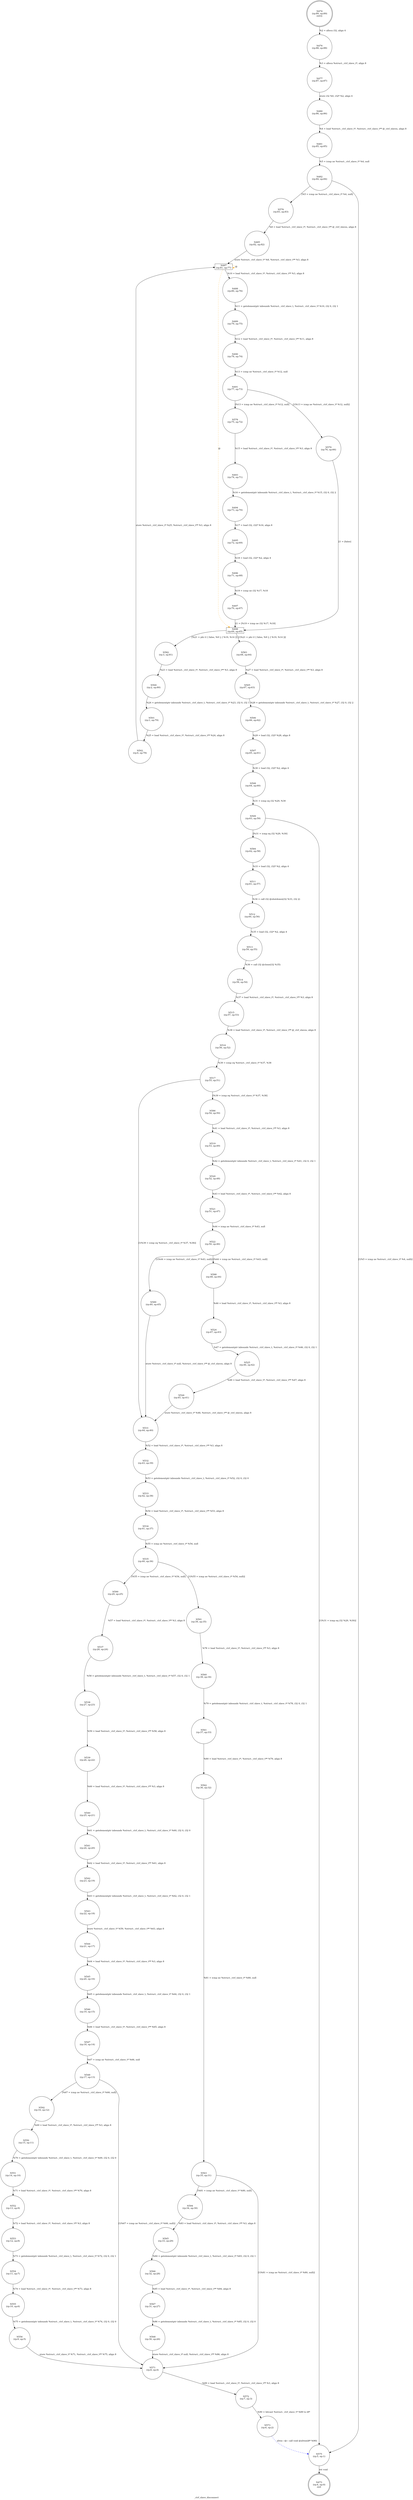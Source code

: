 digraph _ctrl_slave_disconnect {
label="_ctrl_slave_disconnect"
473 [label="N473\n(rp:4, ep:0)\nexit", shape="doublecircle"]
474 [label="N474\n(rp:89, ep:89)\nentry", shape="doublecircle"]
474 -> 476 [label="%2 = alloca i32, align 4"]
476 [label="N476\n(rp:88, ep:88)", shape="circle"]
476 -> 477 [label="%3 = alloca %struct._ctrl_slave_t*, align 8"]
477 [label="N477\n(rp:87, ep:87)", shape="circle"]
477 -> 480 [label="store i32 %0, i32* %2, align 4"]
480 [label="N480\n(rp:86, ep:86)", shape="circle"]
480 -> 481 [label="%4 = load %struct._ctrl_slave_t*, %struct._ctrl_slave_t** @_ctrl_slaves, align 8"]
481 [label="N481\n(rp:85, ep:85)", shape="circle"]
481 -> 482 [label="%5 = icmp ne %struct._ctrl_slave_t* %4, null"]
482 [label="N482\n(rp:84, ep:84)", shape="circle"]
482 -> 576 [label="[%5 = icmp ne %struct._ctrl_slave_t* %4, null]"]
482 -> 575 [label="[!(%5 = icmp ne %struct._ctrl_slave_t* %4, null)]"]
485 [label="N485\n(rp:82, ep:82)", shape="circle"]
485 -> 487 [label="store %struct._ctrl_slave_t* %8, %struct._ctrl_slave_t** %3, align 8"]
487 [label="N487\n(rp:81, ep:77)", shape="box"]
487 -> 488 [label="%10 = load %struct._ctrl_slave_t*, %struct._ctrl_slave_t** %3, align 8"]
487 -> 487 [label="@", style="dashed", color="orange"]
487 -> 498 [label="@", style="dashed", color="orange"]
488 [label="N488\n(rp:80, ep:76)", shape="circle"]
488 -> 489 [label="%11 = getelementptr inbounds %struct._ctrl_slave_t, %struct._ctrl_slave_t* %10, i32 0, i32 1"]
489 [label="N489\n(rp:79, ep:75)", shape="circle"]
489 -> 490 [label="%12 = load %struct._ctrl_slave_t*, %struct._ctrl_slave_t** %11, align 8"]
490 [label="N490\n(rp:78, ep:74)", shape="circle"]
490 -> 491 [label="%13 = icmp ne %struct._ctrl_slave_t* %12, null"]
491 [label="N491\n(rp:77, ep:73)", shape="circle"]
491 -> 578 [label="[%13 = icmp ne %struct._ctrl_slave_t* %12, null]"]
491 -> 579 [label="[!(%13 = icmp ne %struct._ctrl_slave_t* %12, null)]"]
493 [label="N493\n(rp:74, ep:71)", shape="circle"]
493 -> 494 [label="%16 = getelementptr inbounds %struct._ctrl_slave_t, %struct._ctrl_slave_t* %15, i32 0, i32 2"]
494 [label="N494\n(rp:73, ep:70)", shape="circle"]
494 -> 495 [label="%17 = load i32, i32* %16, align 8"]
495 [label="N495\n(rp:72, ep:69)", shape="circle"]
495 -> 496 [label="%18 = load i32, i32* %2, align 4"]
496 [label="N496\n(rp:71, ep:68)", shape="circle"]
496 -> 497 [label="%19 = icmp ne i32 %17, %18"]
497 [label="N497\n(rp:70, ep:67)", shape="circle"]
497 -> 498 [label="21 = [%19 = icmp ne i32 %17, %18]"]
498 [label="N498\n(rp:69, ep:65)", shape="box"]
498 -> 582 [label="[%21 = phi i1 [ false, %9 ], [ %19, %14 ]]"]
498 -> 583 [label="[!(%21 = phi i1 [ false, %9 ], [ %19, %14 ])]"]
500 [label="N500\n(rp:2, ep:80)", shape="circle"]
500 -> 501 [label="%24 = getelementptr inbounds %struct._ctrl_slave_t, %struct._ctrl_slave_t* %23, i32 0, i32 1"]
501 [label="N501\n(rp:1, ep:79)", shape="circle"]
501 -> 502 [label="%25 = load %struct._ctrl_slave_t*, %struct._ctrl_slave_t** %24, align 8"]
502 [label="N502\n(rp:0, ep:78)", shape="circle"]
502 -> 487 [label="store %struct._ctrl_slave_t* %25, %struct._ctrl_slave_t** %3, align 8"]
505 [label="N505\n(rp:67, ep:63)", shape="circle"]
505 -> 506 [label="%28 = getelementptr inbounds %struct._ctrl_slave_t, %struct._ctrl_slave_t* %27, i32 0, i32 2"]
506 [label="N506\n(rp:66, ep:62)", shape="circle"]
506 -> 507 [label="%29 = load i32, i32* %28, align 8"]
507 [label="N507\n(rp:65, ep:61)", shape="circle"]
507 -> 508 [label="%30 = load i32, i32* %2, align 4"]
508 [label="N508\n(rp:64, ep:60)", shape="circle"]
508 -> 509 [label="%31 = icmp eq i32 %29, %30"]
509 [label="N509\n(rp:63, ep:59)", shape="circle"]
509 -> 584 [label="[%31 = icmp eq i32 %29, %30]"]
509 -> 575 [label="[!(%31 = icmp eq i32 %29, %30)]"]
511 [label="N511\n(rp:61, ep:57)", shape="circle"]
511 -> 512 [label="%34 = call i32 @shutdown(i32 %33, i32 2)"]
512 [label="N512\n(rp:60, ep:56)", shape="circle"]
512 -> 513 [label="%35 = load i32, i32* %2, align 4"]
513 [label="N513\n(rp:59, ep:55)", shape="circle"]
513 -> 514 [label="%36 = call i32 @close(i32 %35)"]
514 [label="N514\n(rp:58, ep:54)", shape="circle"]
514 -> 515 [label="%37 = load %struct._ctrl_slave_t*, %struct._ctrl_slave_t** %3, align 8"]
515 [label="N515\n(rp:57, ep:53)", shape="circle"]
515 -> 516 [label="%38 = load %struct._ctrl_slave_t*, %struct._ctrl_slave_t** @_ctrl_slaves, align 8"]
516 [label="N516\n(rp:56, ep:52)", shape="circle"]
516 -> 517 [label="%39 = icmp eq %struct._ctrl_slave_t* %37, %38"]
517 [label="N517\n(rp:55, ep:51)", shape="circle"]
517 -> 586 [label="[%39 = icmp eq %struct._ctrl_slave_t* %37, %38]"]
517 -> 531 [label="[!(%39 = icmp eq %struct._ctrl_slave_t* %37, %38)]"]
519 [label="N519\n(rp:53, ep:49)", shape="circle"]
519 -> 520 [label="%42 = getelementptr inbounds %struct._ctrl_slave_t, %struct._ctrl_slave_t* %41, i32 0, i32 1"]
520 [label="N520\n(rp:52, ep:48)", shape="circle"]
520 -> 521 [label="%43 = load %struct._ctrl_slave_t*, %struct._ctrl_slave_t** %42, align 8"]
521 [label="N521\n(rp:51, ep:47)", shape="circle"]
521 -> 522 [label="%44 = icmp ne %struct._ctrl_slave_t* %43, null"]
522 [label="N522\n(rp:50, ep:46)", shape="circle"]
522 -> 588 [label="[%44 = icmp ne %struct._ctrl_slave_t* %43, null]"]
522 -> 589 [label="[!(%44 = icmp ne %struct._ctrl_slave_t* %43, null)]"]
524 [label="N524\n(rp:47, ep:43)", shape="circle"]
524 -> 525 [label="%47 = getelementptr inbounds %struct._ctrl_slave_t, %struct._ctrl_slave_t* %46, i32 0, i32 1"]
525 [label="N525\n(rp:46, ep:42)", shape="circle"]
525 -> 526 [label="%48 = load %struct._ctrl_slave_t*, %struct._ctrl_slave_t** %47, align 8"]
526 [label="N526\n(rp:45, ep:41)", shape="circle"]
526 -> 531 [label="store %struct._ctrl_slave_t* %48, %struct._ctrl_slave_t** @_ctrl_slaves, align 8"]
531 [label="N531\n(rp:44, ep:40)", shape="circle"]
531 -> 532 [label="%52 = load %struct._ctrl_slave_t*, %struct._ctrl_slave_t** %3, align 8"]
532 [label="N532\n(rp:43, ep:39)", shape="circle"]
532 -> 533 [label="%53 = getelementptr inbounds %struct._ctrl_slave_t, %struct._ctrl_slave_t* %52, i32 0, i32 0"]
533 [label="N533\n(rp:42, ep:38)", shape="circle"]
533 -> 534 [label="%54 = load %struct._ctrl_slave_t*, %struct._ctrl_slave_t** %53, align 8"]
534 [label="N534\n(rp:41, ep:37)", shape="circle"]
534 -> 535 [label="%55 = icmp ne %struct._ctrl_slave_t* %54, null"]
535 [label="N535\n(rp:40, ep:36)", shape="circle"]
535 -> 590 [label="[%55 = icmp ne %struct._ctrl_slave_t* %54, null]"]
535 -> 591 [label="[!(%55 = icmp ne %struct._ctrl_slave_t* %54, null)]"]
537 [label="N537\n(rp:28, ep:24)", shape="circle"]
537 -> 538 [label="%58 = getelementptr inbounds %struct._ctrl_slave_t, %struct._ctrl_slave_t* %57, i32 0, i32 1"]
538 [label="N538\n(rp:27, ep:23)", shape="circle"]
538 -> 539 [label="%59 = load %struct._ctrl_slave_t*, %struct._ctrl_slave_t** %58, align 8"]
539 [label="N539\n(rp:26, ep:22)", shape="circle"]
539 -> 540 [label="%60 = load %struct._ctrl_slave_t*, %struct._ctrl_slave_t** %3, align 8"]
540 [label="N540\n(rp:25, ep:21)", shape="circle"]
540 -> 541 [label="%61 = getelementptr inbounds %struct._ctrl_slave_t, %struct._ctrl_slave_t* %60, i32 0, i32 0"]
541 [label="N541\n(rp:24, ep:20)", shape="circle"]
541 -> 542 [label="%62 = load %struct._ctrl_slave_t*, %struct._ctrl_slave_t** %61, align 8"]
542 [label="N542\n(rp:23, ep:19)", shape="circle"]
542 -> 543 [label="%63 = getelementptr inbounds %struct._ctrl_slave_t, %struct._ctrl_slave_t* %62, i32 0, i32 1"]
543 [label="N543\n(rp:22, ep:18)", shape="circle"]
543 -> 544 [label="store %struct._ctrl_slave_t* %59, %struct._ctrl_slave_t** %63, align 8"]
544 [label="N544\n(rp:21, ep:17)", shape="circle"]
544 -> 545 [label="%64 = load %struct._ctrl_slave_t*, %struct._ctrl_slave_t** %3, align 8"]
545 [label="N545\n(rp:20, ep:16)", shape="circle"]
545 -> 546 [label="%65 = getelementptr inbounds %struct._ctrl_slave_t, %struct._ctrl_slave_t* %64, i32 0, i32 1"]
546 [label="N546\n(rp:19, ep:15)", shape="circle"]
546 -> 547 [label="%66 = load %struct._ctrl_slave_t*, %struct._ctrl_slave_t** %65, align 8"]
547 [label="N547\n(rp:18, ep:14)", shape="circle"]
547 -> 548 [label="%67 = icmp ne %struct._ctrl_slave_t* %66, null"]
548 [label="N548\n(rp:17, ep:13)", shape="circle"]
548 -> 592 [label="[%67 = icmp ne %struct._ctrl_slave_t* %66, null]"]
548 -> 571 [label="[!(%67 = icmp ne %struct._ctrl_slave_t* %66, null)]"]
550 [label="N550\n(rp:15, ep:11)", shape="circle"]
550 -> 551 [label="%70 = getelementptr inbounds %struct._ctrl_slave_t, %struct._ctrl_slave_t* %69, i32 0, i32 0"]
551 [label="N551\n(rp:14, ep:10)", shape="circle"]
551 -> 552 [label="%71 = load %struct._ctrl_slave_t*, %struct._ctrl_slave_t** %70, align 8"]
552 [label="N552\n(rp:13, ep:9)", shape="circle"]
552 -> 553 [label="%72 = load %struct._ctrl_slave_t*, %struct._ctrl_slave_t** %3, align 8"]
553 [label="N553\n(rp:12, ep:8)", shape="circle"]
553 -> 554 [label="%73 = getelementptr inbounds %struct._ctrl_slave_t, %struct._ctrl_slave_t* %72, i32 0, i32 1"]
554 [label="N554\n(rp:11, ep:7)", shape="circle"]
554 -> 555 [label="%74 = load %struct._ctrl_slave_t*, %struct._ctrl_slave_t** %73, align 8"]
555 [label="N555\n(rp:10, ep:6)", shape="circle"]
555 -> 556 [label="%75 = getelementptr inbounds %struct._ctrl_slave_t, %struct._ctrl_slave_t* %74, i32 0, i32 0"]
556 [label="N556\n(rp:9, ep:5)", shape="circle"]
556 -> 571 [label="store %struct._ctrl_slave_t* %71, %struct._ctrl_slave_t** %75, align 8"]
560 [label="N560\n(rp:38, ep:34)", shape="circle"]
560 -> 561 [label="%79 = getelementptr inbounds %struct._ctrl_slave_t, %struct._ctrl_slave_t* %78, i32 0, i32 1"]
561 [label="N561\n(rp:37, ep:33)", shape="circle"]
561 -> 562 [label="%80 = load %struct._ctrl_slave_t*, %struct._ctrl_slave_t** %79, align 8"]
562 [label="N562\n(rp:36, ep:32)", shape="circle"]
562 -> 563 [label="%81 = icmp ne %struct._ctrl_slave_t* %80, null"]
563 [label="N563\n(rp:35, ep:31)", shape="circle"]
563 -> 594 [label="[%81 = icmp ne %struct._ctrl_slave_t* %80, null]"]
563 -> 571 [label="[!(%81 = icmp ne %struct._ctrl_slave_t* %80, null)]"]
565 [label="N565\n(rp:33, ep:29)", shape="circle"]
565 -> 566 [label="%84 = getelementptr inbounds %struct._ctrl_slave_t, %struct._ctrl_slave_t* %83, i32 0, i32 1"]
566 [label="N566\n(rp:32, ep:28)", shape="circle"]
566 -> 567 [label="%85 = load %struct._ctrl_slave_t*, %struct._ctrl_slave_t** %84, align 8"]
567 [label="N567\n(rp:31, ep:27)", shape="circle"]
567 -> 568 [label="%86 = getelementptr inbounds %struct._ctrl_slave_t, %struct._ctrl_slave_t* %85, i32 0, i32 0"]
568 [label="N568\n(rp:30, ep:26)", shape="circle"]
568 -> 571 [label="store %struct._ctrl_slave_t* null, %struct._ctrl_slave_t** %86, align 8"]
571 [label="N571\n(rp:8, ep:4)", shape="circle"]
571 -> 572 [label="%89 = load %struct._ctrl_slave_t*, %struct._ctrl_slave_t** %3, align 8"]
572 [label="N572\n(rp:7, ep:3)", shape="circle"]
572 -> 573 [label="%90 = bitcast %struct._ctrl_slave_t* %89 to i8*"]
573 [label="N573\n(rp:6, ep:2)", shape="circle"]
573 -> 575 [label="xfree --@-- call void @xfree(i8* %90)", style="dashed", color="blue"]
575 [label="N575\n(rp:5, ep:1)", shape="circle"]
575 -> 473 [label="ret void"]
576 [label="N576\n(rp:83, ep:83)", shape="circle"]
576 -> 485 [label="%8 = load %struct._ctrl_slave_t*, %struct._ctrl_slave_t** @_ctrl_slaves, align 8"]
578 [label="N578\n(rp:75, ep:72)", shape="circle"]
578 -> 493 [label="%15 = load %struct._ctrl_slave_t*, %struct._ctrl_slave_t** %3, align 8"]
579 [label="N579\n(rp:76, ep:66)", shape="circle"]
579 -> 498 [label="21 = [false]"]
582 [label="N582\n(rp:3, ep:81)", shape="circle"]
582 -> 500 [label="%23 = load %struct._ctrl_slave_t*, %struct._ctrl_slave_t** %3, align 8"]
583 [label="N583\n(rp:68, ep:64)", shape="circle"]
583 -> 505 [label="%27 = load %struct._ctrl_slave_t*, %struct._ctrl_slave_t** %3, align 8"]
584 [label="N584\n(rp:62, ep:58)", shape="circle"]
584 -> 511 [label="%33 = load i32, i32* %2, align 4"]
586 [label="N586\n(rp:54, ep:50)", shape="circle"]
586 -> 519 [label="%41 = load %struct._ctrl_slave_t*, %struct._ctrl_slave_t** %3, align 8"]
588 [label="N588\n(rp:48, ep:44)", shape="circle"]
588 -> 524 [label="%46 = load %struct._ctrl_slave_t*, %struct._ctrl_slave_t** %3, align 8"]
589 [label="N589\n(rp:49, ep:45)", shape="circle"]
589 -> 531 [label="store %struct._ctrl_slave_t* null, %struct._ctrl_slave_t** @_ctrl_slaves, align 8"]
590 [label="N590\n(rp:29, ep:25)", shape="circle"]
590 -> 537 [label="%57 = load %struct._ctrl_slave_t*, %struct._ctrl_slave_t** %3, align 8"]
591 [label="N591\n(rp:39, ep:35)", shape="circle"]
591 -> 560 [label="%78 = load %struct._ctrl_slave_t*, %struct._ctrl_slave_t** %3, align 8"]
592 [label="N592\n(rp:16, ep:12)", shape="circle"]
592 -> 550 [label="%69 = load %struct._ctrl_slave_t*, %struct._ctrl_slave_t** %3, align 8"]
594 [label="N594\n(rp:34, ep:30)", shape="circle"]
594 -> 565 [label="%83 = load %struct._ctrl_slave_t*, %struct._ctrl_slave_t** %3, align 8"]
}
